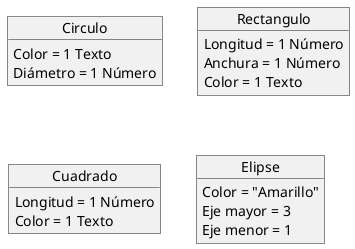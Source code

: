 @startuml

object Circulo
object Rectangulo
object Cuadrado
object Elipse

Circulo : Color = 1 Texto
Circulo : Diámetro = 1 Número


Rectangulo : Longitud = 1 Número
Rectangulo : Anchura = 1 Número
Rectangulo : Color = 1 Texto

Cuadrado : Longitud = 1 Número
Cuadrado : Color = 1 Texto

Elipse : Color = "Amarillo"
Elipse : Eje mayor = 3
Elipse : Eje menor = 1


@enduml